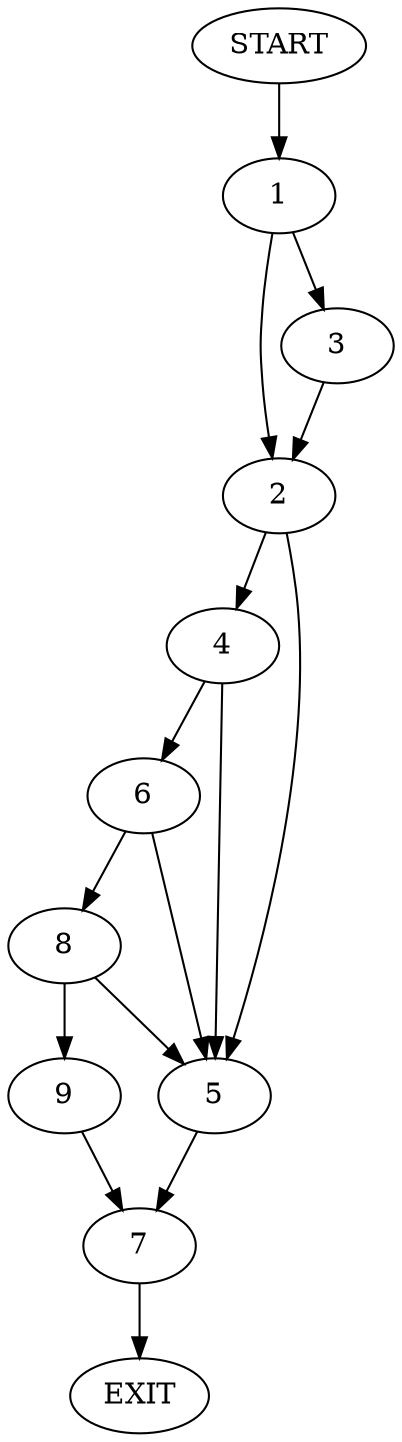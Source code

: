 digraph {
0 [label="START"]
10 [label="EXIT"]
0 -> 1
1 -> 2
1 -> 3
3 -> 2
2 -> 4
2 -> 5
4 -> 6
4 -> 5
5 -> 7
6 -> 5
6 -> 8
8 -> 9
8 -> 5
9 -> 7
7 -> 10
}
